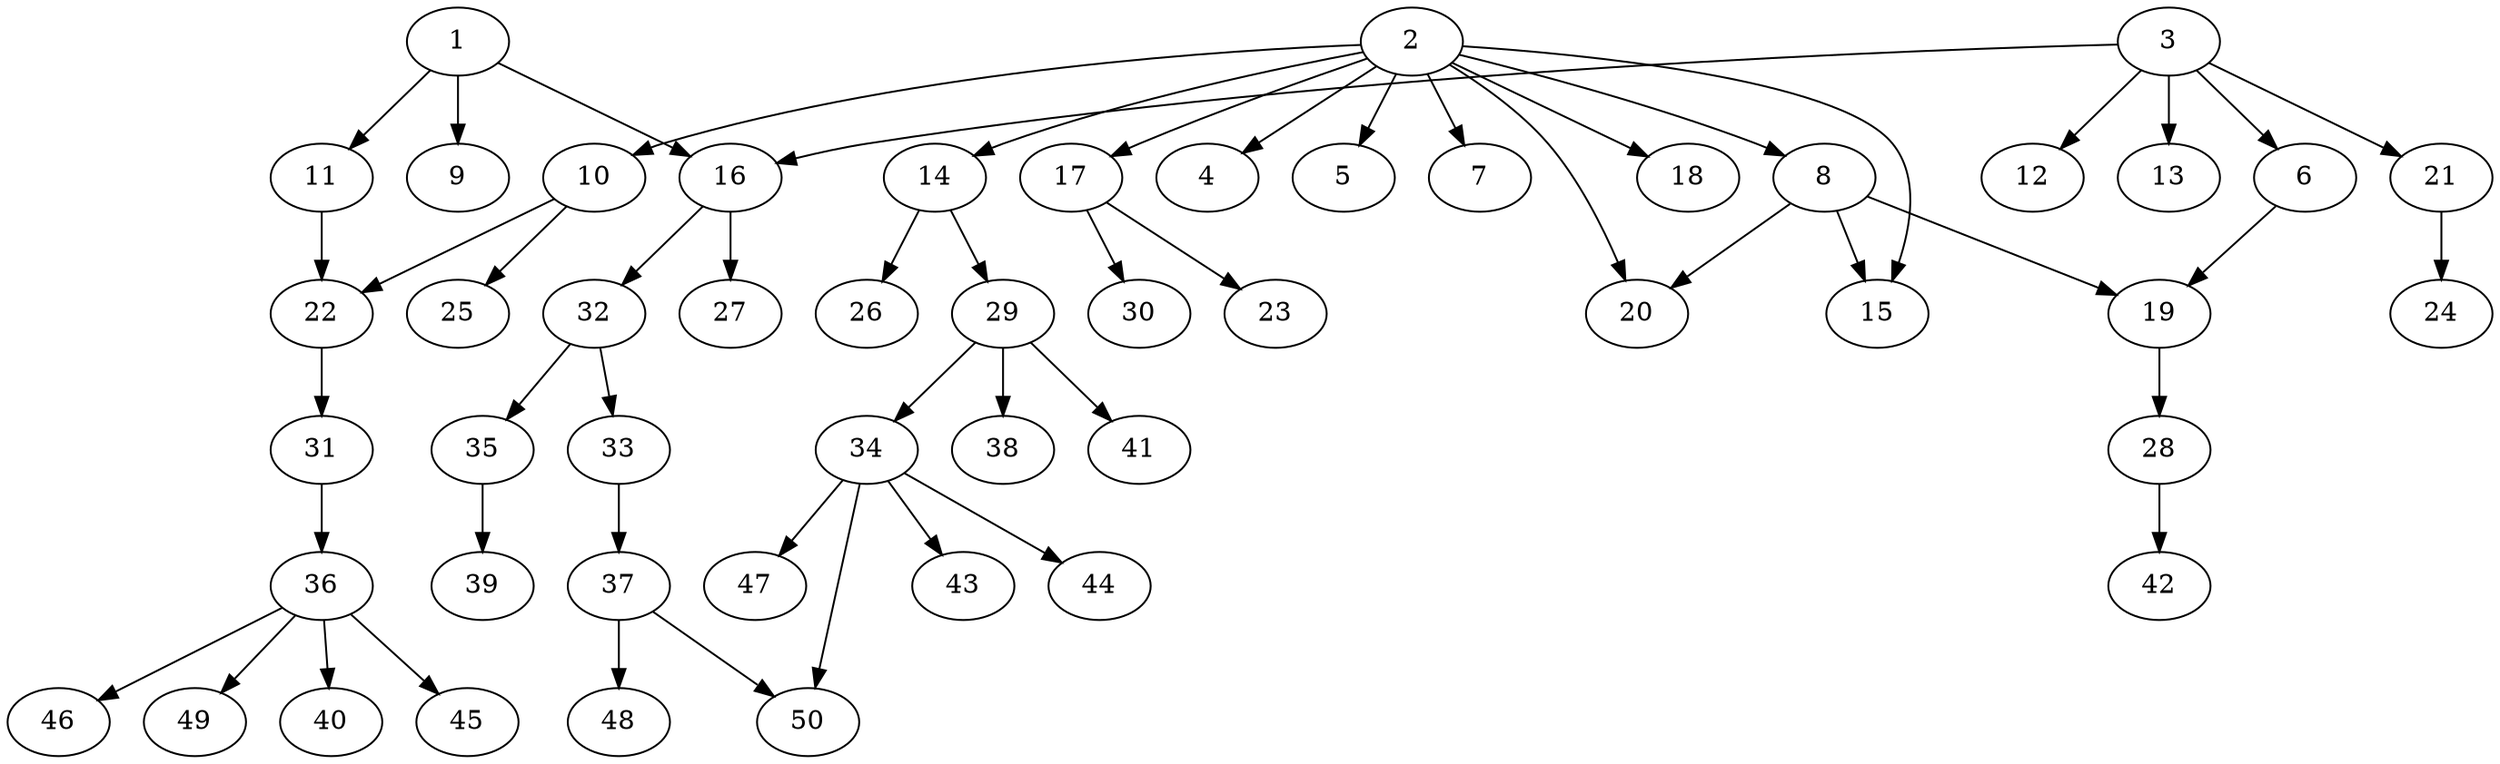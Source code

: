 // DAG automatically generated by daggen at Fri Aug  4 16:35:14 2017
// ./daggen --dot -n 50 --fat 0.5 --regular 0.2 --density 0.2 --jump 2 
digraph G {
  1 [size="1217", alpha="0.20"]
  1 -> 9 [size ="34"]
  1 -> 11 [size ="34"]
  1 -> 16 [size ="34"]
  2 [size="368293", alpha="0.06"]
  2 -> 4 [size ="411"]
  2 -> 5 [size ="411"]
  2 -> 7 [size ="411"]
  2 -> 8 [size ="411"]
  2 -> 10 [size ="411"]
  2 -> 14 [size ="411"]
  2 -> 15 [size ="411"]
  2 -> 17 [size ="411"]
  2 -> 18 [size ="411"]
  2 -> 20 [size ="411"]
  3 [size="698838", alpha="0.03"]
  3 -> 6 [size ="537"]
  3 -> 12 [size ="537"]
  3 -> 13 [size ="537"]
  3 -> 16 [size ="537"]
  3 -> 21 [size ="537"]
  4 [size="399237", alpha="0.04"]
  5 [size="8955", alpha="0.03"]
  6 [size="68719", alpha="0.06"]
  6 -> 19 [size ="134"]
  7 [size="2324", alpha="0.17"]
  8 [size="1293", alpha="0.14"]
  8 -> 15 [size ="75"]
  8 -> 19 [size ="75"]
  8 -> 20 [size ="75"]
  9 [size="3724", alpha="0.17"]
  10 [size="7234", alpha="0.19"]
  10 -> 22 [size ="210"]
  10 -> 25 [size ="210"]
  11 [size="45253", alpha="0.01"]
  11 -> 22 [size ="134"]
  12 [size="134218", alpha="0.13"]
  13 [size="43446", alpha="0.00"]
  14 [size="782758", alpha="0.04"]
  14 -> 26 [size ="679"]
  14 -> 29 [size ="679"]
  15 [size="349743", alpha="0.10"]
  16 [size="3132", alpha="0.15"]
  16 -> 27 [size ="302"]
  16 -> 32 [size ="302"]
  17 [size="203867", alpha="0.14"]
  17 -> 23 [size ="210"]
  17 -> 30 [size ="210"]
  18 [size="9600", alpha="0.09"]
  19 [size="26735", alpha="0.03"]
  19 -> 28 [size ="679"]
  20 [size="36076", alpha="0.08"]
  21 [size="68719", alpha="0.01"]
  21 -> 24 [size ="134"]
  22 [size="1928", alpha="0.08"]
  22 -> 31 [size ="75"]
  23 [size="407935", alpha="0.07"]
  24 [size="29479", alpha="0.15"]
  25 [size="15830", alpha="0.15"]
  26 [size="73328", alpha="0.08"]
  27 [size="28991", alpha="0.02"]
  28 [size="295459", alpha="0.18"]
  28 -> 42 [size ="210"]
  29 [size="4078", alpha="0.12"]
  29 -> 34 [size ="210"]
  29 -> 38 [size ="210"]
  29 -> 41 [size ="210"]
  30 [size="368293", alpha="0.01"]
  31 [size="13038", alpha="0.13"]
  31 -> 36 [size ="302"]
  32 [size="231928", alpha="0.03"]
  32 -> 33 [size ="302"]
  32 -> 35 [size ="302"]
  33 [size="28991", alpha="0.06"]
  33 -> 37 [size ="75"]
  34 [size="68719", alpha="0.10"]
  34 -> 43 [size ="134"]
  34 -> 44 [size ="134"]
  34 -> 47 [size ="134"]
  34 -> 50 [size ="134"]
  35 [size="297268", alpha="0.02"]
  35 -> 39 [size ="411"]
  36 [size="9511", alpha="0.17"]
  36 -> 40 [size ="210"]
  36 -> 45 [size ="210"]
  36 -> 46 [size ="210"]
  36 -> 49 [size ="210"]
  37 [size="208273", alpha="0.01"]
  37 -> 48 [size ="302"]
  37 -> 50 [size ="302"]
  38 [size="415620", alpha="0.14"]
  39 [size="580847", alpha="0.02"]
  40 [size="68719", alpha="0.03"]
  41 [size="28991", alpha="0.10"]
  42 [size="4619", alpha="0.10"]
  43 [size="104763", alpha="0.06"]
  44 [size="37140", alpha="0.13"]
  45 [size="305134", alpha="0.16"]
  46 [size="16977", alpha="0.15"]
  47 [size="368293", alpha="0.00"]
  48 [size="68719", alpha="0.03"]
  49 [size="17390", alpha="0.02"]
  50 [size="482479", alpha="0.14"]
}
